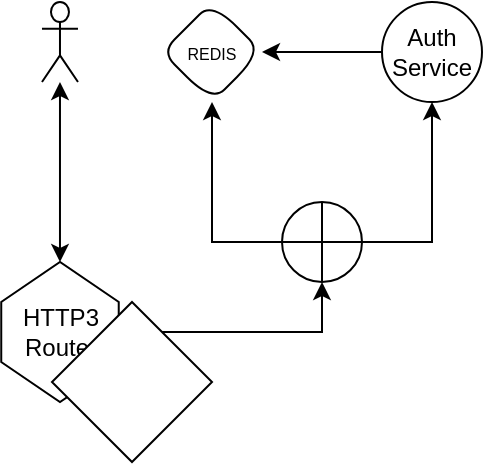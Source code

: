 <mxfile version="20.5.3" type="embed"><diagram id="vb3-Rn46idH5Ja3HR-pR" name="Page-1"><mxGraphModel dx="660" dy="378" grid="1" gridSize="10" guides="1" tooltips="1" connect="1" arrows="1" fold="1" page="1" pageScale="1" pageWidth="850" pageHeight="1100" math="0" shadow="0"><root><mxCell id="0"/><mxCell id="1" parent="0"/><mxCell id="2" value="&lt;br&gt;" style="shape=umlActor;verticalLabelPosition=bottom;verticalAlign=top;html=1;outlineConnect=0;" parent="1" vertex="1"><mxGeometry x="419.99" y="190" width="18" height="40" as="geometry"/></mxCell><mxCell id="3" value="" style="endArrow=classic;startArrow=classic;html=1;rounded=0;exitX=0;exitY=0.5;exitDx=0;exitDy=0;" parent="1" source="4" target="2" edge="1"><mxGeometry width="50" height="50" relative="1" as="geometry"><mxPoint x="430" y="300" as="sourcePoint"/><mxPoint x="428.89" y="240" as="targetPoint"/></mxGeometry></mxCell><mxCell id="21" style="edgeStyle=orthogonalEdgeStyle;rounded=0;orthogonalLoop=1;jettySize=auto;html=1;exitX=0.5;exitY=0;exitDx=0;exitDy=0;entryX=0.5;entryY=1;entryDx=0;entryDy=0;fontSize=8;" parent="1" source="4" target="18" edge="1"><mxGeometry relative="1" as="geometry"/></mxCell><mxCell id="4" value="HTTP3 Router" style="shape=hexagon;perimeter=hexagonPerimeter2;whiteSpace=wrap;html=1;fixedSize=1;direction=south;" parent="1" vertex="1"><mxGeometry x="399.62" y="320" width="58.75" height="70" as="geometry"/></mxCell><mxCell id="17" value="" style="edgeStyle=orthogonalEdgeStyle;rounded=0;orthogonalLoop=1;jettySize=auto;html=1;" parent="1" source="5" target="16" edge="1"><mxGeometry relative="1" as="geometry"><Array as="points"><mxPoint x="520" y="220"/></Array></mxGeometry></mxCell><mxCell id="5" value="Auth Service" style="whiteSpace=wrap;html=1;rounded=1;arcSize=50;align=center;verticalAlign=middle;strokeWidth=1;autosize=1;spacing=4;treeFolding=1;treeMoving=1;newEdgeStyle={&quot;edgeStyle&quot;:&quot;entityRelationEdgeStyle&quot;,&quot;startArrow&quot;:&quot;none&quot;,&quot;endArrow&quot;:&quot;none&quot;,&quot;segment&quot;:10,&quot;curved&quot;:1};" parent="1" vertex="1"><mxGeometry x="590" y="190" width="50" height="50" as="geometry"/></mxCell><mxCell id="16" value="&lt;font style=&quot;font-size: 8px;&quot;&gt;REDIS&lt;/font&gt;" style="rhombus;whiteSpace=wrap;html=1;rounded=1;arcSize=50;strokeWidth=1;spacing=4;" parent="1" vertex="1"><mxGeometry x="480" y="190" width="50" height="50" as="geometry"/></mxCell><mxCell id="19" style="edgeStyle=orthogonalEdgeStyle;rounded=0;orthogonalLoop=1;jettySize=auto;html=1;fontSize=8;" parent="1" source="18" target="16" edge="1"><mxGeometry relative="1" as="geometry"/></mxCell><mxCell id="20" style="edgeStyle=orthogonalEdgeStyle;rounded=0;orthogonalLoop=1;jettySize=auto;html=1;exitX=1;exitY=0.5;exitDx=0;exitDy=0;entryX=0.5;entryY=1;entryDx=0;entryDy=0;fontSize=8;" parent="1" source="18" target="5" edge="1"><mxGeometry relative="1" as="geometry"><Array as="points"><mxPoint x="615" y="310"/></Array></mxGeometry></mxCell><mxCell id="18" value="" style="shape=orEllipse;perimeter=ellipsePerimeter;whiteSpace=wrap;html=1;backgroundOutline=1;" parent="1" vertex="1"><mxGeometry x="540" y="290" width="40" height="40" as="geometry"/></mxCell><mxCell id="22" value="" style="rhombus;whiteSpace=wrap;html=1;" vertex="1" parent="1"><mxGeometry x="425" y="340" width="80" height="80" as="geometry"/></mxCell></root></mxGraphModel></diagram></mxfile>